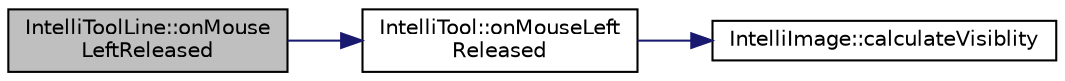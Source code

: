 digraph "IntelliToolLine::onMouseLeftReleased"
{
 // LATEX_PDF_SIZE
  edge [fontname="Helvetica",fontsize="10",labelfontname="Helvetica",labelfontsize="10"];
  node [fontname="Helvetica",fontsize="10",shape=record];
  rankdir="LR";
  Node1 [label="IntelliToolLine::onMouse\lLeftReleased",height=0.2,width=0.4,color="black", fillcolor="grey75", style="filled", fontcolor="black",tooltip="A function managing the left click Released of a Mouse. Call this in child classes!"];
  Node1 -> Node2 [color="midnightblue",fontsize="10",style="solid",fontname="Helvetica"];
  Node2 [label="IntelliTool::onMouseLeft\lReleased",height=0.2,width=0.4,color="black", fillcolor="white", style="filled",URL="$class_intelli_tool.html#a906a2575c16c8a33cb2a5197f8d8cc5b",tooltip="A function managing the left click Released of a Mouse. Call this in child classes!"];
  Node2 -> Node3 [color="midnightblue",fontsize="10",style="solid",fontname="Helvetica"];
  Node3 [label="IntelliImage::calculateVisiblity",height=0.2,width=0.4,color="black", fillcolor="white", style="filled",URL="$class_intelli_image.html#aebbced93f4744fad81b7f141b21f4ab2",tooltip="An abstract function that calculates the visiblity of the Image data if needed."];
}
